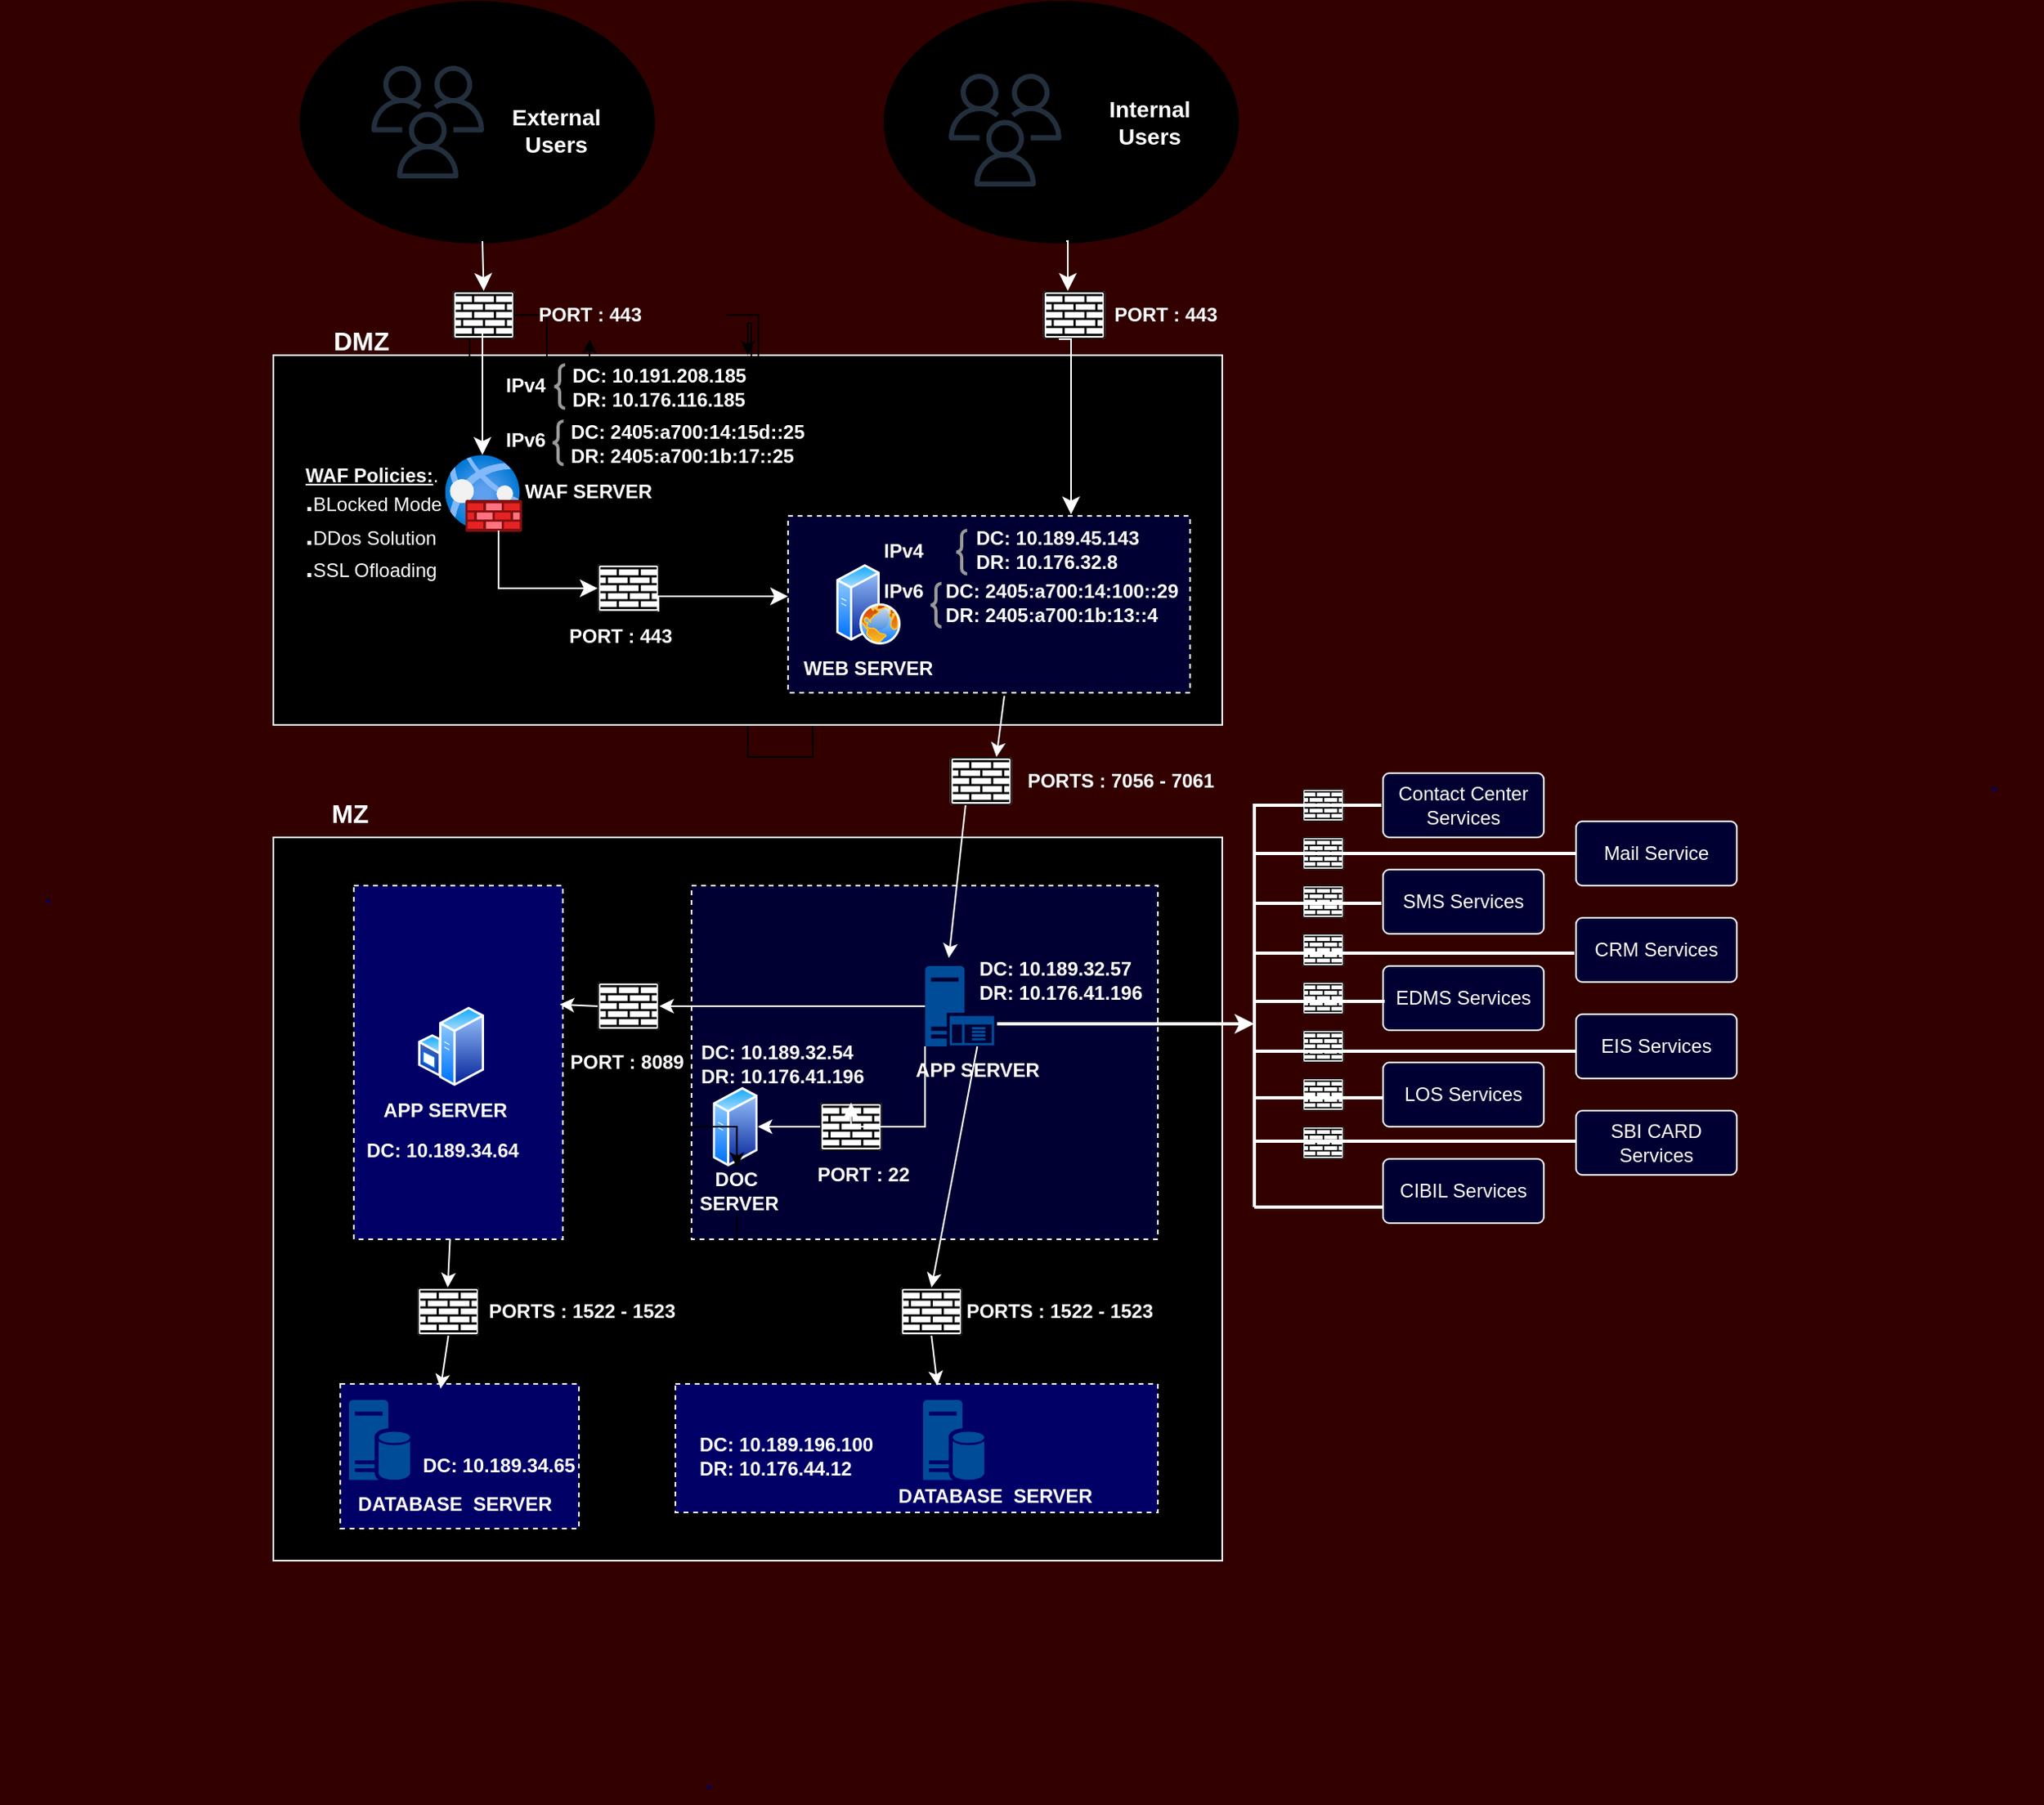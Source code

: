 <mxfile version="21.7.1" type="github">
  <diagram name="Page-1" id="oqXGERug1uuN-IvBzlKQ">
    <mxGraphModel dx="1642" dy="1158" grid="0" gridSize="10" guides="1" tooltips="1" connect="1" arrows="1" fold="1" page="0" pageScale="1" pageWidth="827" pageHeight="1169" background="#330000" math="0" shadow="0">
      <root>
        <mxCell id="0" />
        <mxCell id="1" parent="0" />
        <mxCell id="LO9D87MCyvLMnB-GvMRJ-3" style="edgeStyle=orthogonalEdgeStyle;rounded=0;orthogonalLoop=1;jettySize=auto;html=1;exitX=0.5;exitY=1;exitDx=0;exitDy=0;labelBackgroundColor=none;fontColor=default;" parent="1" source="LO9D87MCyvLMnB-GvMRJ-1" edge="1">
          <mxGeometry relative="1" as="geometry">
            <mxPoint x="345" y="300" as="targetPoint" />
          </mxGeometry>
        </mxCell>
        <mxCell id="LO9D87MCyvLMnB-GvMRJ-1" value="" style="rounded=0;whiteSpace=wrap;html=1;labelBackgroundColor=none;fillColor=#000000;strokeColor=#FFFFFF;" parent="1" vertex="1">
          <mxGeometry x="10" y="90" width="590" height="230" as="geometry" />
        </mxCell>
        <mxCell id="LO9D87MCyvLMnB-GvMRJ-2" value="" style="rounded=0;whiteSpace=wrap;html=1;labelBackgroundColor=none;fillColor=#000000;strokeColor=#FFFFFF;" parent="1" vertex="1">
          <mxGeometry x="10" y="390" width="590" height="450" as="geometry" />
        </mxCell>
        <mxCell id="LO9D87MCyvLMnB-GvMRJ-4" value="" style="rounded=0;whiteSpace=wrap;html=1;dashed=1;labelBackgroundColor=none;strokeColor=#FFFFFF;fillColor=#000033;" parent="1" vertex="1">
          <mxGeometry x="270" y="420" width="290" height="220" as="geometry" />
        </mxCell>
        <mxCell id="LO9D87MCyvLMnB-GvMRJ-5" value="" style="rounded=0;whiteSpace=wrap;html=1;dashed=1;labelBackgroundColor=none;strokeColor=#FFFFFF;fillColor=#000066;" parent="1" vertex="1">
          <mxGeometry x="260" y="730" width="300" height="80" as="geometry" />
        </mxCell>
        <mxCell id="LO9D87MCyvLMnB-GvMRJ-12" value="" style="image;aspect=fixed;html=1;points=[];align=center;fontSize=12;image=img/lib/azure2/networking/Web_Application_Firewall_Policies_WAF.svg;labelBackgroundColor=none;" parent="1" vertex="1">
          <mxGeometry x="116.8" y="152" width="48" height="48" as="geometry" />
        </mxCell>
        <mxCell id="0uc-5ro3ScA0iMTsEKho-19" value="" style="edgeStyle=orthogonalEdgeStyle;rounded=0;orthogonalLoop=1;jettySize=auto;html=1;" parent="1" source="LO9D87MCyvLMnB-GvMRJ-13" target="LO9D87MCyvLMnB-GvMRJ-17" edge="1">
          <mxGeometry relative="1" as="geometry" />
        </mxCell>
        <mxCell id="LO9D87MCyvLMnB-GvMRJ-13" value="" style="rounded=0;whiteSpace=wrap;html=1;dashed=1;labelBackgroundColor=none;fillColor=#000033;strokeColor=#FFFFFF;" parent="1" vertex="1">
          <mxGeometry x="330" y="190" width="250" height="110" as="geometry" />
        </mxCell>
        <mxCell id="LO9D87MCyvLMnB-GvMRJ-15" value="" style="image;aspect=fixed;perimeter=ellipsePerimeter;html=1;align=center;shadow=0;dashed=0;spacingTop=3;image=img/lib/active_directory/web_server.svg;labelBackgroundColor=none;" parent="1" vertex="1">
          <mxGeometry x="360" y="220" width="40" height="50" as="geometry" />
        </mxCell>
        <mxCell id="LO9D87MCyvLMnB-GvMRJ-17" value="" style="sketch=0;points=[[0.015,0.015,0],[0.985,0.015,0],[0.985,0.985,0],[0.015,0.985,0],[0.25,0,0],[0.5,0,0],[0.75,0,0],[1,0.25,0],[1,0.5,0],[1,0.75,0],[0.75,1,0],[0.5,1,0],[0.25,1,0],[0,0.75,0],[0,0.5,0],[0,0.25,0]];verticalLabelPosition=bottom;html=1;verticalAlign=top;aspect=fixed;align=center;pointerEvents=1;shape=mxgraph.cisco19.rect;prIcon=firewall;labelBackgroundColor=none;" parent="1" vertex="1">
          <mxGeometry x="211.6" y="220" width="38.4" height="30" as="geometry" />
        </mxCell>
        <mxCell id="LO9D87MCyvLMnB-GvMRJ-18" value="" style="sketch=0;points=[[0.015,0.015,0],[0.985,0.015,0],[0.985,0.985,0],[0.015,0.985,0],[0.25,0,0],[0.5,0,0],[0.75,0,0],[1,0.25,0],[1,0.5,0],[1,0.75,0],[0.75,1,0],[0.5,1,0],[0.25,1,0],[0,0.75,0],[0,0.5,0],[0,0.25,0]];verticalLabelPosition=bottom;html=1;verticalAlign=top;aspect=fixed;align=center;pointerEvents=1;shape=mxgraph.cisco19.rect;prIcon=firewall;labelBackgroundColor=none;" parent="1" vertex="1">
          <mxGeometry x="430.8" y="340" width="38.4" height="30" as="geometry" />
        </mxCell>
        <mxCell id="LO9D87MCyvLMnB-GvMRJ-19" value="" style="sketch=0;points=[[0.015,0.015,0],[0.985,0.015,0],[0.985,0.985,0],[0.015,0.985,0],[0.25,0,0],[0.5,0,0],[0.75,0,0],[1,0.25,0],[1,0.5,0],[1,0.75,0],[0.75,1,0],[0.5,1,0],[0.25,1,0],[0,0.75,0],[0,0.5,0],[0,0.25,0]];verticalLabelPosition=bottom;html=1;verticalAlign=top;aspect=fixed;align=center;pointerEvents=1;shape=mxgraph.cisco19.rect;prIcon=firewall;labelBackgroundColor=none;" parent="1" vertex="1">
          <mxGeometry x="211.6" y="480" width="38.4" height="30" as="geometry" />
        </mxCell>
        <mxCell id="LO9D87MCyvLMnB-GvMRJ-20" value="" style="sketch=0;points=[[0.015,0.015,0],[0.985,0.015,0],[0.985,0.985,0],[0.015,0.985,0],[0.25,0,0],[0.5,0,0],[0.75,0,0],[1,0.25,0],[1,0.5,0],[1,0.75,0],[0.75,1,0],[0.5,1,0],[0.25,1,0],[0,0.75,0],[0,0.5,0],[0,0.25,0]];verticalLabelPosition=bottom;html=1;verticalAlign=top;aspect=fixed;align=center;pointerEvents=1;shape=mxgraph.cisco19.rect;prIcon=firewall;labelBackgroundColor=none;" parent="1" vertex="1">
          <mxGeometry x="350" y="555" width="38.4" height="30" as="geometry" />
        </mxCell>
        <mxCell id="LO9D87MCyvLMnB-GvMRJ-21" value="" style="image;aspect=fixed;perimeter=ellipsePerimeter;html=1;align=center;shadow=0;dashed=0;spacingTop=3;image=img/lib/active_directory/generic_server.svg;labelBackgroundColor=none;" parent="1" vertex="1">
          <mxGeometry x="283.2" y="545" width="28.0" height="50" as="geometry" />
        </mxCell>
        <mxCell id="LO9D87MCyvLMnB-GvMRJ-22" value="" style="sketch=0;points=[[0.015,0.015,0],[0.985,0.015,0],[0.985,0.985,0],[0.015,0.985,0],[0.25,0,0],[0.5,0,0],[0.75,0,0],[1,0.25,0],[1,0.5,0],[1,0.75,0],[0.75,1,0],[0.5,1,0],[0.25,1,0],[0,0.75,0],[0,0.5,0],[0,0.25,0]];verticalLabelPosition=bottom;html=1;verticalAlign=top;aspect=fixed;align=center;pointerEvents=1;shape=mxgraph.cisco19.rect;prIcon=firewall;labelBackgroundColor=none;" parent="1" vertex="1">
          <mxGeometry x="400" y="670" width="38.4" height="30" as="geometry" />
        </mxCell>
        <mxCell id="LO9D87MCyvLMnB-GvMRJ-25" value="DMZ&amp;nbsp;" style="text;html=1;align=center;verticalAlign=middle;whiteSpace=wrap;rounded=0;fontStyle=1;labelBackgroundColor=none;fontColor=#FFFFFF;fontSize=16;" parent="1" vertex="1">
          <mxGeometry x="36.6" y="66" width="60" height="30" as="geometry" />
        </mxCell>
        <mxCell id="LO9D87MCyvLMnB-GvMRJ-26" value="" style="sketch=0;aspect=fixed;pointerEvents=1;shadow=0;dashed=0;html=1;strokeColor=none;labelPosition=center;verticalLabelPosition=bottom;verticalAlign=top;align=center;fillColor=#004C99;shape=mxgraph.mscae.enterprise.database_server" parent="1" vertex="1">
          <mxGeometry x="414" y="740" width="38" height="50" as="geometry" />
        </mxCell>
        <mxCell id="LO9D87MCyvLMnB-GvMRJ-28" value="Mail Service" style="rounded=1;arcSize=10;whiteSpace=wrap;html=1;align=center;fontColor=#FFFFFF;fillColor=#000033;strokeColor=#FFFFFF;" parent="1" vertex="1">
          <mxGeometry x="820" y="380" width="100" height="40" as="geometry" />
        </mxCell>
        <mxCell id="LO9D87MCyvLMnB-GvMRJ-27" value="" style="sketch=0;aspect=fixed;pointerEvents=1;shadow=0;dashed=0;html=1;strokeColor=none;labelPosition=center;verticalLabelPosition=bottom;verticalAlign=top;align=center;fillColor=#004C99;shape=mxgraph.mscae.enterprise.application_server" parent="1" vertex="1">
          <mxGeometry x="415.2" y="470" width="43" height="50" as="geometry" />
        </mxCell>
        <mxCell id="LO9D87MCyvLMnB-GvMRJ-29" value="SMS Services" style="rounded=1;arcSize=10;whiteSpace=wrap;html=1;align=center;fontColor=#FFFFFF;fillColor=#000033;strokeColor=#FFFFFF;" parent="1" vertex="1">
          <mxGeometry x="700" y="410" width="100" height="40" as="geometry" />
        </mxCell>
        <mxCell id="LO9D87MCyvLMnB-GvMRJ-30" value="CRM Services" style="rounded=1;arcSize=10;whiteSpace=wrap;html=1;align=center;fontColor=#FFFFFF;fillColor=#000033;strokeColor=#FFFFFF;" parent="1" vertex="1">
          <mxGeometry x="820" y="440" width="100" height="40" as="geometry" />
        </mxCell>
        <mxCell id="LO9D87MCyvLMnB-GvMRJ-31" value="Contact Center Services" style="rounded=1;arcSize=10;whiteSpace=wrap;html=1;align=center;fontColor=#FFFFFF;fillColor=#000033;strokeColor=#FFFFFF;" parent="1" vertex="1">
          <mxGeometry x="700" y="350" width="100" height="40" as="geometry" />
        </mxCell>
        <mxCell id="LO9D87MCyvLMnB-GvMRJ-32" value="EDMS Services" style="rounded=1;arcSize=10;whiteSpace=wrap;html=1;align=center;fontColor=#FFFFFF;fillColor=#000033;strokeColor=#FFFFFF;" parent="1" vertex="1">
          <mxGeometry x="700" y="470" width="100" height="40" as="geometry" />
        </mxCell>
        <mxCell id="LO9D87MCyvLMnB-GvMRJ-33" value="LOS Services" style="rounded=1;arcSize=10;whiteSpace=wrap;html=1;align=center;fontColor=#FFFFFF;fillColor=#000033;strokeColor=#FFFFFF;" parent="1" vertex="1">
          <mxGeometry x="700" y="530" width="100" height="40" as="geometry" />
        </mxCell>
        <mxCell id="LO9D87MCyvLMnB-GvMRJ-34" value="EIS Services" style="rounded=1;arcSize=10;whiteSpace=wrap;html=1;align=center;fontColor=#FFFFFF;fillColor=#000033;strokeColor=#FFFFFF;" parent="1" vertex="1">
          <mxGeometry x="820" y="500" width="100" height="40" as="geometry" />
        </mxCell>
        <mxCell id="LO9D87MCyvLMnB-GvMRJ-35" value="MZ&amp;nbsp;" style="text;html=1;align=center;verticalAlign=middle;whiteSpace=wrap;rounded=0;fontStyle=1;labelBackgroundColor=none;fontColor=#FFFFFF;fontSize=16;" parent="1" vertex="1">
          <mxGeometry x="30.0" y="360" width="60" height="30" as="geometry" />
        </mxCell>
        <mxCell id="LO9D87MCyvLMnB-GvMRJ-36" value="SBI CARD Services" style="rounded=1;arcSize=10;whiteSpace=wrap;html=1;align=center;fontColor=#FFFFFF;fillColor=#000033;strokeColor=#FFFFFF;" parent="1" vertex="1">
          <mxGeometry x="820" y="560" width="100" height="40" as="geometry" />
        </mxCell>
        <mxCell id="LO9D87MCyvLMnB-GvMRJ-39" value="" style="rounded=0;whiteSpace=wrap;html=1;dashed=1;labelBackgroundColor=none;strokeColor=#FFFFFF;fillColor=#000066;" parent="1" vertex="1">
          <mxGeometry x="60" y="420" width="130" height="220" as="geometry" />
        </mxCell>
        <mxCell id="LO9D87MCyvLMnB-GvMRJ-40" value="" style="rounded=0;whiteSpace=wrap;html=1;dashed=1;labelBackgroundColor=none;strokeColor=#FFFFFF;fillColor=#000066;" parent="1" vertex="1">
          <mxGeometry x="51.6" y="730" width="148.4" height="90" as="geometry" />
        </mxCell>
        <mxCell id="LO9D87MCyvLMnB-GvMRJ-42" value="" style="sketch=0;aspect=fixed;pointerEvents=1;shadow=0;dashed=0;html=1;strokeColor=none;labelPosition=center;verticalLabelPosition=bottom;verticalAlign=top;align=center;fillColor=#004C99;shape=mxgraph.mscae.enterprise.database_server" parent="1" vertex="1">
          <mxGeometry x="57" y="740" width="38" height="50" as="geometry" />
        </mxCell>
        <mxCell id="LO9D87MCyvLMnB-GvMRJ-43" value="" style="image;aspect=fixed;perimeter=ellipsePerimeter;html=1;align=center;shadow=0;dashed=0;spacingTop=3;image=img/lib/active_directory/windows_server.svg;labelBackgroundColor=none;" parent="1" vertex="1">
          <mxGeometry x="100" y="495" width="41" height="50" as="geometry" />
        </mxCell>
        <mxCell id="LO9D87MCyvLMnB-GvMRJ-44" value="" style="sketch=0;points=[[0.015,0.015,0],[0.985,0.015,0],[0.985,0.985,0],[0.015,0.985,0],[0.25,0,0],[0.5,0,0],[0.75,0,0],[1,0.25,0],[1,0.5,0],[1,0.75,0],[0.75,1,0],[0.5,1,0],[0.25,1,0],[0,0.75,0],[0,0.5,0],[0,0.25,0]];verticalLabelPosition=bottom;html=1;verticalAlign=top;aspect=fixed;align=center;pointerEvents=1;shape=mxgraph.cisco19.rect;prIcon=firewall;labelBackgroundColor=none;" parent="1" vertex="1">
          <mxGeometry x="99.6" y="670" width="38.4" height="30" as="geometry" />
        </mxCell>
        <mxCell id="LO9D87MCyvLMnB-GvMRJ-49" value="" style="ellipse;whiteSpace=wrap;html=1;fillColor=#000000;" parent="1" vertex="1">
          <mxGeometry x="26.8" y="-130" width="220" height="150" as="geometry" />
        </mxCell>
        <mxCell id="LO9D87MCyvLMnB-GvMRJ-48" value="" style="sketch=0;outlineConnect=0;fontColor=#232F3E;gradientColor=none;fillColor=#232F3D;strokeColor=none;dashed=0;verticalLabelPosition=bottom;verticalAlign=top;align=center;html=1;fontSize=12;fontStyle=0;aspect=fixed;pointerEvents=1;shape=mxgraph.aws4.users;" parent="1" vertex="1">
          <mxGeometry x="71" y="-90" width="70" height="70" as="geometry" />
        </mxCell>
        <mxCell id="0uc-5ro3ScA0iMTsEKho-7" style="edgeStyle=orthogonalEdgeStyle;rounded=0;orthogonalLoop=1;jettySize=auto;html=1;exitX=1;exitY=0.5;exitDx=0;exitDy=0;exitPerimeter=0;" parent="1" source="0uc-5ro3ScA0iMTsEKho-68" target="LO9D87MCyvLMnB-GvMRJ-1" edge="1">
          <mxGeometry relative="1" as="geometry" />
        </mxCell>
        <mxCell id="0uc-5ro3ScA0iMTsEKho-17" value="" style="edgeStyle=orthogonalEdgeStyle;rounded=0;orthogonalLoop=1;jettySize=auto;html=1;" parent="1" source="LO9D87MCyvLMnB-GvMRJ-50" target="LO9D87MCyvLMnB-GvMRJ-51" edge="1">
          <mxGeometry relative="1" as="geometry" />
        </mxCell>
        <mxCell id="LO9D87MCyvLMnB-GvMRJ-50" value="" style="sketch=0;points=[[0.015,0.015,0],[0.985,0.015,0],[0.985,0.985,0],[0.015,0.985,0],[0.25,0,0],[0.5,0,0],[0.75,0,0],[1,0.25,0],[1,0.5,0],[1,0.75,0],[0.75,1,0],[0.5,1,0],[0.25,1,0],[0,0.75,0],[0,0.5,0],[0,0.25,0]];verticalLabelPosition=bottom;html=1;verticalAlign=top;aspect=fixed;align=center;pointerEvents=1;shape=mxgraph.cisco19.rect;prIcon=firewall;labelBackgroundColor=none;" parent="1" vertex="1">
          <mxGeometry x="121.6" y="50" width="38.4" height="30" as="geometry" />
        </mxCell>
        <mxCell id="LO9D87MCyvLMnB-GvMRJ-51" value="External Users" style="text;html=1;strokeColor=none;fillColor=none;align=center;verticalAlign=middle;whiteSpace=wrap;rounded=0;fontColor=#FFFFFF;fontSize=14;fontStyle=1" parent="1" vertex="1">
          <mxGeometry x="141" y="-70" width="90" height="40" as="geometry" />
        </mxCell>
        <mxCell id="LO9D87MCyvLMnB-GvMRJ-52" value="" style="ellipse;whiteSpace=wrap;html=1;fillColor=#000000;" parent="1" vertex="1">
          <mxGeometry x="390" y="-130" width="220" height="150" as="geometry" />
        </mxCell>
        <mxCell id="LO9D87MCyvLMnB-GvMRJ-53" value="" style="sketch=0;outlineConnect=0;fontColor=#232F3E;gradientColor=none;fillColor=#232F3D;strokeColor=none;dashed=0;verticalLabelPosition=bottom;verticalAlign=top;align=center;html=1;fontSize=12;fontStyle=0;aspect=fixed;pointerEvents=1;shape=mxgraph.aws4.users;" parent="1" vertex="1">
          <mxGeometry x="430" y="-85" width="70" height="70" as="geometry" />
        </mxCell>
        <mxCell id="LO9D87MCyvLMnB-GvMRJ-54" value="Internal Users" style="text;html=1;strokeColor=none;fillColor=none;align=center;verticalAlign=middle;whiteSpace=wrap;rounded=0;fontColor=#FFFFFF;fontSize=14;fontStyle=1" parent="1" vertex="1">
          <mxGeometry x="510" y="-75" width="90" height="40" as="geometry" />
        </mxCell>
        <mxCell id="LO9D87MCyvLMnB-GvMRJ-55" value="" style="sketch=0;points=[[0.015,0.015,0],[0.985,0.015,0],[0.985,0.985,0],[0.015,0.985,0],[0.25,0,0],[0.5,0,0],[0.75,0,0],[1,0.25,0],[1,0.5,0],[1,0.75,0],[0.75,1,0],[0.5,1,0],[0.25,1,0],[0,0.75,0],[0,0.5,0],[0,0.25,0]];verticalLabelPosition=bottom;html=1;verticalAlign=top;aspect=fixed;align=center;pointerEvents=1;shape=mxgraph.cisco19.rect;prIcon=firewall;labelBackgroundColor=none;" parent="1" vertex="1">
          <mxGeometry x="488.8" y="50" width="38.4" height="30" as="geometry" />
        </mxCell>
        <mxCell id="0uc-5ro3ScA0iMTsEKho-4" value="" style="edgeStyle=segmentEdgeStyle;endArrow=classic;html=1;curved=0;rounded=0;endSize=8;startSize=8;strokeColor=#FFFFFF;entryX=0.5;entryY=0;entryDx=0;entryDy=0;entryPerimeter=0;" parent="1" target="LO9D87MCyvLMnB-GvMRJ-50" edge="1">
          <mxGeometry width="50" height="50" relative="1" as="geometry">
            <mxPoint x="140" y="19" as="sourcePoint" />
            <mxPoint x="210" y="30" as="targetPoint" />
            <Array as="points">
              <mxPoint x="140" y="19" />
            </Array>
          </mxGeometry>
        </mxCell>
        <mxCell id="0uc-5ro3ScA0iMTsEKho-5" value="" style="edgeStyle=segmentEdgeStyle;endArrow=classic;html=1;curved=0;rounded=0;endSize=8;startSize=8;strokeColor=#FFFFFF;entryX=0.5;entryY=0;entryDx=0;entryDy=0;entryPerimeter=0;" parent="1" edge="1">
          <mxGeometry width="50" height="50" relative="1" as="geometry">
            <mxPoint x="503" y="19" as="sourcePoint" />
            <mxPoint x="504" y="50" as="targetPoint" />
            <Array as="points">
              <mxPoint x="503" y="19" />
            </Array>
          </mxGeometry>
        </mxCell>
        <mxCell id="0uc-5ro3ScA0iMTsEKho-10" value="" style="edgeStyle=segmentEdgeStyle;endArrow=classic;html=1;curved=0;rounded=0;endSize=8;startSize=8;" parent="1" edge="1">
          <mxGeometry width="50" height="50" relative="1" as="geometry">
            <mxPoint x="132" y="80" as="sourcePoint" />
            <mxPoint x="132" y="142" as="targetPoint" />
            <Array as="points">
              <mxPoint x="132" y="80" />
            </Array>
          </mxGeometry>
        </mxCell>
        <mxCell id="0uc-5ro3ScA0iMTsEKho-12" value="" style="edgeStyle=segmentEdgeStyle;endArrow=classic;html=1;curved=0;rounded=0;endSize=8;startSize=8;strokeColor=#FFFFFF;" parent="1" target="LO9D87MCyvLMnB-GvMRJ-12" edge="1">
          <mxGeometry width="50" height="50" relative="1" as="geometry">
            <mxPoint x="140" y="74" as="sourcePoint" />
            <mxPoint x="141" y="105" as="targetPoint" />
            <Array as="points">
              <mxPoint x="140" y="120" />
              <mxPoint x="140" y="120" />
            </Array>
          </mxGeometry>
        </mxCell>
        <mxCell id="0uc-5ro3ScA0iMTsEKho-15" value="" style="edgeStyle=segmentEdgeStyle;endArrow=classic;html=1;curved=0;rounded=0;endSize=8;startSize=8;strokeColor=#FFFFFF;exitX=0.25;exitY=1;exitDx=0;exitDy=0;exitPerimeter=0;" parent="1" source="LO9D87MCyvLMnB-GvMRJ-55" edge="1">
          <mxGeometry width="50" height="50" relative="1" as="geometry">
            <mxPoint x="506" y="111" as="sourcePoint" />
            <mxPoint x="506" y="189" as="targetPoint" />
            <Array as="points">
              <mxPoint x="506" y="80" />
            </Array>
          </mxGeometry>
        </mxCell>
        <mxCell id="0uc-5ro3ScA0iMTsEKho-16" value="" style="edgeStyle=segmentEdgeStyle;endArrow=classic;html=1;curved=0;rounded=0;endSize=8;startSize=8;strokeColor=#FFFFFF;entryX=0;entryY=0.5;entryDx=0;entryDy=0;entryPerimeter=0;" parent="1" target="LO9D87MCyvLMnB-GvMRJ-17" edge="1">
          <mxGeometry width="50" height="50" relative="1" as="geometry">
            <mxPoint x="150" y="199" as="sourcePoint" />
            <mxPoint x="150" y="277" as="targetPoint" />
            <Array as="points">
              <mxPoint x="150" y="235" />
            </Array>
          </mxGeometry>
        </mxCell>
        <mxCell id="0uc-5ro3ScA0iMTsEKho-18" value="" style="edgeStyle=segmentEdgeStyle;endArrow=classic;html=1;curved=0;rounded=0;endSize=8;startSize=8;strokeColor=#FFFFFF;exitX=0.985;exitY=0.985;exitDx=0;exitDy=0;exitPerimeter=0;" parent="1" source="LO9D87MCyvLMnB-GvMRJ-17" target="LO9D87MCyvLMnB-GvMRJ-13" edge="1">
          <mxGeometry width="50" height="50" relative="1" as="geometry">
            <mxPoint x="304" y="206" as="sourcePoint" />
            <mxPoint x="320" y="240" as="targetPoint" />
            <Array as="points">
              <mxPoint x="249" y="240" />
            </Array>
          </mxGeometry>
        </mxCell>
        <mxCell id="0uc-5ro3ScA0iMTsEKho-22" value="" style="endArrow=classic;html=1;rounded=0;strokeColor=#FFFFFF;exitX=0.25;exitY=1;exitDx=0;exitDy=0;exitPerimeter=0;" parent="1" source="LO9D87MCyvLMnB-GvMRJ-18" edge="1">
          <mxGeometry width="50" height="50" relative="1" as="geometry">
            <mxPoint x="448" y="375" as="sourcePoint" />
            <mxPoint x="430" y="465" as="targetPoint" />
          </mxGeometry>
        </mxCell>
        <mxCell id="0uc-5ro3ScA0iMTsEKho-23" value="" style="endArrow=classic;html=1;rounded=0;exitX=0.538;exitY=1.018;exitDx=0;exitDy=0;exitPerimeter=0;entryX=0.75;entryY=0;entryDx=0;entryDy=0;entryPerimeter=0;strokeColor=#FFFFFF;" parent="1" source="LO9D87MCyvLMnB-GvMRJ-13" target="LO9D87MCyvLMnB-GvMRJ-18" edge="1">
          <mxGeometry width="50" height="50" relative="1" as="geometry">
            <mxPoint x="390" y="390" as="sourcePoint" />
            <mxPoint x="440" y="340" as="targetPoint" />
          </mxGeometry>
        </mxCell>
        <mxCell id="0uc-5ro3ScA0iMTsEKho-24" value="" style="endArrow=classic;html=1;rounded=0;exitX=0;exitY=0.5;exitDx=0;exitDy=0;exitPerimeter=0;entryX=1;entryY=0.5;entryDx=0;entryDy=0;entryPerimeter=0;strokeColor=#FFFFFF;" parent="1" source="LO9D87MCyvLMnB-GvMRJ-27" target="LO9D87MCyvLMnB-GvMRJ-19" edge="1">
          <mxGeometry width="50" height="50" relative="1" as="geometry">
            <mxPoint x="390" y="590" as="sourcePoint" />
            <mxPoint x="440" y="540" as="targetPoint" />
          </mxGeometry>
        </mxCell>
        <mxCell id="0uc-5ro3ScA0iMTsEKho-25" value="" style="edgeStyle=elbowEdgeStyle;elbow=vertical;endArrow=classic;html=1;curved=0;rounded=0;endSize=8;startSize=8;exitX=0;exitY=1;exitDx=0;exitDy=0;exitPerimeter=0;entryX=0.5;entryY=0;entryDx=0;entryDy=0;entryPerimeter=0;strokeColor=#FFFFFF;" parent="1" source="LO9D87MCyvLMnB-GvMRJ-27" target="LO9D87MCyvLMnB-GvMRJ-20" edge="1">
          <mxGeometry width="50" height="50" relative="1" as="geometry">
            <mxPoint x="390" y="590" as="sourcePoint" />
            <mxPoint x="440" y="540" as="targetPoint" />
            <Array as="points">
              <mxPoint x="415" y="570" />
            </Array>
          </mxGeometry>
        </mxCell>
        <mxCell id="0uc-5ro3ScA0iMTsEKho-26" value="" style="endArrow=classic;html=1;rounded=0;exitX=0;exitY=0.5;exitDx=0;exitDy=0;exitPerimeter=0;entryX=1;entryY=0.5;entryDx=0;entryDy=0;strokeColor=#FFFFFF;" parent="1" source="LO9D87MCyvLMnB-GvMRJ-20" target="LO9D87MCyvLMnB-GvMRJ-21" edge="1">
          <mxGeometry width="50" height="50" relative="1" as="geometry">
            <mxPoint x="390" y="590" as="sourcePoint" />
            <mxPoint x="440" y="540" as="targetPoint" />
          </mxGeometry>
        </mxCell>
        <mxCell id="0uc-5ro3ScA0iMTsEKho-27" value="" style="endArrow=classic;html=1;rounded=0;entryX=0.5;entryY=0;entryDx=0;entryDy=0;entryPerimeter=0;strokeColor=#FFFFFF;exitX=0.5;exitY=0;exitDx=0;exitDy=0;" parent="1" source="0uc-5ro3ScA0iMTsEKho-57" target="LO9D87MCyvLMnB-GvMRJ-22" edge="1">
          <mxGeometry width="50" height="50" relative="1" as="geometry">
            <mxPoint x="390" y="590" as="sourcePoint" />
            <mxPoint x="440" y="540" as="targetPoint" />
          </mxGeometry>
        </mxCell>
        <mxCell id="0uc-5ro3ScA0iMTsEKho-28" value="" style="endArrow=classic;html=1;rounded=0;exitX=0;exitY=0.5;exitDx=0;exitDy=0;exitPerimeter=0;entryX=0.985;entryY=0.336;entryDx=0;entryDy=0;entryPerimeter=0;strokeColor=#FFFFFF;" parent="1" source="LO9D87MCyvLMnB-GvMRJ-19" target="LO9D87MCyvLMnB-GvMRJ-39" edge="1">
          <mxGeometry width="50" height="50" relative="1" as="geometry">
            <mxPoint x="390" y="590" as="sourcePoint" />
            <mxPoint x="440" y="540" as="targetPoint" />
          </mxGeometry>
        </mxCell>
        <mxCell id="0uc-5ro3ScA0iMTsEKho-29" value="" style="endArrow=classic;html=1;rounded=0;exitX=0.5;exitY=1;exitDx=0;exitDy=0;exitPerimeter=0;entryX=0.543;entryY=0.013;entryDx=0;entryDy=0;entryPerimeter=0;strokeColor=#FFFFFF;" parent="1" source="LO9D87MCyvLMnB-GvMRJ-22" target="LO9D87MCyvLMnB-GvMRJ-5" edge="1">
          <mxGeometry width="50" height="50" relative="1" as="geometry">
            <mxPoint x="390" y="590" as="sourcePoint" />
            <mxPoint x="440" y="540" as="targetPoint" />
          </mxGeometry>
        </mxCell>
        <mxCell id="0uc-5ro3ScA0iMTsEKho-30" value="" style="endArrow=classic;html=1;rounded=0;entryX=0.75;entryY=0;entryDx=0;entryDy=0;entryPerimeter=0;strokeColor=#FFFFFF;" parent="1" source="LO9D87MCyvLMnB-GvMRJ-39" edge="1">
          <mxGeometry width="50" height="50" relative="1" as="geometry">
            <mxPoint x="115" y="640" as="sourcePoint" />
            <mxPoint x="118.4" y="670" as="targetPoint" />
          </mxGeometry>
        </mxCell>
        <mxCell id="0uc-5ro3ScA0iMTsEKho-31" value="" style="endArrow=classic;html=1;rounded=0;exitX=0.5;exitY=1;exitDx=0;exitDy=0;exitPerimeter=0;entryX=0.42;entryY=0.033;entryDx=0;entryDy=0;strokeColor=#FFFFFF;entryPerimeter=0;" parent="1" source="LO9D87MCyvLMnB-GvMRJ-44" target="LO9D87MCyvLMnB-GvMRJ-40" edge="1">
          <mxGeometry width="50" height="50" relative="1" as="geometry">
            <mxPoint x="390" y="590" as="sourcePoint" />
            <mxPoint x="440" y="540" as="targetPoint" />
          </mxGeometry>
        </mxCell>
        <mxCell id="0uc-5ro3ScA0iMTsEKho-32" value="" style="sketch=0;points=[[0.015,0.015,0],[0.985,0.015,0],[0.985,0.985,0],[0.015,0.985,0],[0.25,0,0],[0.5,0,0],[0.75,0,0],[1,0.25,0],[1,0.5,0],[1,0.75,0],[0.75,1,0],[0.5,1,0],[0.25,1,0],[0,0.75,0],[0,0.5,0],[0,0.25,0]];verticalLabelPosition=bottom;html=1;verticalAlign=top;aspect=fixed;align=center;pointerEvents=1;shape=mxgraph.cisco19.rect;prIcon=firewall;labelBackgroundColor=none;" parent="1" vertex="1">
          <mxGeometry x="650" y="420" width="25.6" height="20" as="geometry" />
        </mxCell>
        <mxCell id="0uc-5ro3ScA0iMTsEKho-33" value="" style="sketch=0;points=[[0.015,0.015,0],[0.985,0.015,0],[0.985,0.985,0],[0.015,0.985,0],[0.25,0,0],[0.5,0,0],[0.75,0,0],[1,0.25,0],[1,0.5,0],[1,0.75,0],[0.75,1,0],[0.5,1,0],[0.25,1,0],[0,0.75,0],[0,0.5,0],[0,0.25,0]];verticalLabelPosition=bottom;html=1;verticalAlign=top;aspect=fixed;align=center;pointerEvents=1;shape=mxgraph.cisco19.rect;prIcon=firewall;labelBackgroundColor=none;" parent="1" vertex="1">
          <mxGeometry x="650" y="390" width="25.6" height="20" as="geometry" />
        </mxCell>
        <mxCell id="0uc-5ro3ScA0iMTsEKho-35" value="" style="sketch=0;points=[[0.015,0.015,0],[0.985,0.015,0],[0.985,0.985,0],[0.015,0.985,0],[0.25,0,0],[0.5,0,0],[0.75,0,0],[1,0.25,0],[1,0.5,0],[1,0.75,0],[0.75,1,0],[0.5,1,0],[0.25,1,0],[0,0.75,0],[0,0.5,0],[0,0.25,0]];verticalLabelPosition=bottom;html=1;verticalAlign=top;aspect=fixed;align=center;pointerEvents=1;shape=mxgraph.cisco19.rect;prIcon=firewall;labelBackgroundColor=none;" parent="1" vertex="1">
          <mxGeometry x="650" y="450" width="25.6" height="20" as="geometry" />
        </mxCell>
        <mxCell id="0uc-5ro3ScA0iMTsEKho-34" value="" style="sketch=0;points=[[0.015,0.015,0],[0.985,0.015,0],[0.985,0.985,0],[0.015,0.985,0],[0.25,0,0],[0.5,0,0],[0.75,0,0],[1,0.25,0],[1,0.5,0],[1,0.75,0],[0.75,1,0],[0.5,1,0],[0.25,1,0],[0,0.75,0],[0,0.5,0],[0,0.25,0]];verticalLabelPosition=bottom;html=1;verticalAlign=top;aspect=fixed;align=center;pointerEvents=1;shape=mxgraph.cisco19.rect;prIcon=firewall;labelBackgroundColor=none;" parent="1" vertex="1">
          <mxGeometry x="650" y="360" width="25.6" height="20" as="geometry" />
        </mxCell>
        <mxCell id="0uc-5ro3ScA0iMTsEKho-36" value="" style="sketch=0;points=[[0.015,0.015,0],[0.985,0.015,0],[0.985,0.985,0],[0.015,0.985,0],[0.25,0,0],[0.5,0,0],[0.75,0,0],[1,0.25,0],[1,0.5,0],[1,0.75,0],[0.75,1,0],[0.5,1,0],[0.25,1,0],[0,0.75,0],[0,0.5,0],[0,0.25,0]];verticalLabelPosition=bottom;html=1;verticalAlign=top;aspect=fixed;align=center;pointerEvents=1;shape=mxgraph.cisco19.rect;prIcon=firewall;labelBackgroundColor=none;" parent="1" vertex="1">
          <mxGeometry x="650" y="480" width="25.6" height="20" as="geometry" />
        </mxCell>
        <mxCell id="0uc-5ro3ScA0iMTsEKho-37" value="" style="sketch=0;points=[[0.015,0.015,0],[0.985,0.015,0],[0.985,0.985,0],[0.015,0.985,0],[0.25,0,0],[0.5,0,0],[0.75,0,0],[1,0.25,0],[1,0.5,0],[1,0.75,0],[0.75,1,0],[0.5,1,0],[0.25,1,0],[0,0.75,0],[0,0.5,0],[0,0.25,0]];verticalLabelPosition=bottom;html=1;verticalAlign=top;aspect=fixed;align=center;pointerEvents=1;shape=mxgraph.cisco19.rect;prIcon=firewall;labelBackgroundColor=none;" parent="1" vertex="1">
          <mxGeometry x="650" y="510" width="25.6" height="20" as="geometry" />
        </mxCell>
        <mxCell id="0uc-5ro3ScA0iMTsEKho-38" value="" style="sketch=0;points=[[0.015,0.015,0],[0.985,0.015,0],[0.985,0.985,0],[0.015,0.985,0],[0.25,0,0],[0.5,0,0],[0.75,0,0],[1,0.25,0],[1,0.5,0],[1,0.75,0],[0.75,1,0],[0.5,1,0],[0.25,1,0],[0,0.75,0],[0,0.5,0],[0,0.25,0]];verticalLabelPosition=bottom;html=1;verticalAlign=top;aspect=fixed;align=center;pointerEvents=1;shape=mxgraph.cisco19.rect;prIcon=firewall;labelBackgroundColor=none;" parent="1" vertex="1">
          <mxGeometry x="650" y="540" width="25.6" height="20" as="geometry" />
        </mxCell>
        <mxCell id="0uc-5ro3ScA0iMTsEKho-39" value="" style="sketch=0;points=[[0.015,0.015,0],[0.985,0.015,0],[0.985,0.985,0],[0.015,0.985,0],[0.25,0,0],[0.5,0,0],[0.75,0,0],[1,0.25,0],[1,0.5,0],[1,0.75,0],[0.75,1,0],[0.5,1,0],[0.25,1,0],[0,0.75,0],[0,0.5,0],[0,0.25,0]];verticalLabelPosition=bottom;html=1;verticalAlign=top;aspect=fixed;align=center;pointerEvents=1;shape=mxgraph.cisco19.rect;prIcon=firewall;labelBackgroundColor=none;" parent="1" vertex="1">
          <mxGeometry x="650" y="570" width="25.6" height="20" as="geometry" />
        </mxCell>
        <mxCell id="0uc-5ro3ScA0iMTsEKho-42" value="" style="endArrow=none;html=1;rounded=0;strokeWidth=2;strokeColor=#FFFFFF;entryX=0;entryY=0.5;entryDx=0;entryDy=0;" parent="1" edge="1">
          <mxGeometry relative="1" as="geometry">
            <mxPoint x="619" y="370" as="sourcePoint" />
            <mxPoint x="699" y="370" as="targetPoint" />
          </mxGeometry>
        </mxCell>
        <mxCell id="0uc-5ro3ScA0iMTsEKho-40" value="" style="endArrow=none;html=1;rounded=0;strokeWidth=2;strokeColor=#FFFFFF;" parent="1" edge="1">
          <mxGeometry width="50" height="50" relative="1" as="geometry">
            <mxPoint x="620" y="620" as="sourcePoint" />
            <mxPoint x="620" y="370" as="targetPoint" />
          </mxGeometry>
        </mxCell>
        <mxCell id="0uc-5ro3ScA0iMTsEKho-43" value="" style="endArrow=none;html=1;rounded=0;strokeWidth=2;strokeColor=#FFFFFF;entryX=0;entryY=0.5;entryDx=0;entryDy=0;" parent="1" target="LO9D87MCyvLMnB-GvMRJ-28" edge="1">
          <mxGeometry relative="1" as="geometry">
            <mxPoint x="620" y="400" as="sourcePoint" />
            <mxPoint x="709" y="380" as="targetPoint" />
          </mxGeometry>
        </mxCell>
        <mxCell id="0uc-5ro3ScA0iMTsEKho-44" value="" style="endArrow=none;html=1;rounded=0;strokeWidth=2;strokeColor=#FFFFFF;entryX=0;entryY=0.5;entryDx=0;entryDy=0;" parent="1" edge="1">
          <mxGeometry relative="1" as="geometry">
            <mxPoint x="620" y="523" as="sourcePoint" />
            <mxPoint x="820" y="523" as="targetPoint" />
          </mxGeometry>
        </mxCell>
        <mxCell id="0uc-5ro3ScA0iMTsEKho-45" value="" style="endArrow=none;html=1;rounded=0;strokeWidth=2;strokeColor=#FFFFFF;entryX=0;entryY=0.5;entryDx=0;entryDy=0;" parent="1" edge="1">
          <mxGeometry relative="1" as="geometry">
            <mxPoint x="619" y="462" as="sourcePoint" />
            <mxPoint x="819" y="462" as="targetPoint" />
          </mxGeometry>
        </mxCell>
        <mxCell id="0uc-5ro3ScA0iMTsEKho-46" value="" style="endArrow=none;html=1;rounded=0;strokeWidth=2;strokeColor=#FFFFFF;entryX=0;entryY=0.5;entryDx=0;entryDy=0;" parent="1" edge="1">
          <mxGeometry relative="1" as="geometry">
            <mxPoint x="620" y="579" as="sourcePoint" />
            <mxPoint x="820" y="579" as="targetPoint" />
          </mxGeometry>
        </mxCell>
        <mxCell id="0uc-5ro3ScA0iMTsEKho-47" value="CIBIL Services" style="rounded=1;arcSize=10;whiteSpace=wrap;html=1;align=center;fontColor=#FFFFFF;fillColor=#000033;strokeColor=#FFFFFF;" parent="1" vertex="1">
          <mxGeometry x="700" y="590" width="100" height="40" as="geometry" />
        </mxCell>
        <mxCell id="0uc-5ro3ScA0iMTsEKho-48" value="" style="endArrow=none;html=1;rounded=0;strokeWidth=2;strokeColor=#FFFFFF;entryX=0;entryY=0.5;entryDx=0;entryDy=0;" parent="1" edge="1">
          <mxGeometry relative="1" as="geometry">
            <mxPoint x="621" y="492" as="sourcePoint" />
            <mxPoint x="701" y="492" as="targetPoint" />
          </mxGeometry>
        </mxCell>
        <mxCell id="0uc-5ro3ScA0iMTsEKho-49" value="" style="endArrow=none;html=1;rounded=0;strokeWidth=2;strokeColor=#FFFFFF;entryX=0;entryY=0.5;entryDx=0;entryDy=0;" parent="1" edge="1">
          <mxGeometry relative="1" as="geometry">
            <mxPoint x="619" y="431" as="sourcePoint" />
            <mxPoint x="699" y="431" as="targetPoint" />
          </mxGeometry>
        </mxCell>
        <mxCell id="0uc-5ro3ScA0iMTsEKho-50" value="" style="endArrow=none;html=1;rounded=0;strokeWidth=2;strokeColor=#FFFFFF;entryX=0;entryY=0.5;entryDx=0;entryDy=0;" parent="1" edge="1">
          <mxGeometry relative="1" as="geometry">
            <mxPoint x="649" y="400" as="sourcePoint" />
            <mxPoint x="729" y="400" as="targetPoint" />
          </mxGeometry>
        </mxCell>
        <mxCell id="0uc-5ro3ScA0iMTsEKho-51" value="" style="endArrow=none;html=1;rounded=0;strokeWidth=2;strokeColor=#FFFFFF;entryX=0;entryY=0.5;entryDx=0;entryDy=0;" parent="1" edge="1">
          <mxGeometry relative="1" as="geometry">
            <mxPoint x="620" y="620" as="sourcePoint" />
            <mxPoint x="700" y="620" as="targetPoint" />
          </mxGeometry>
        </mxCell>
        <mxCell id="0uc-5ro3ScA0iMTsEKho-52" value="" style="endArrow=none;html=1;rounded=0;strokeWidth=2;strokeColor=#FFFFFF;entryX=0;entryY=0.5;entryDx=0;entryDy=0;" parent="1" edge="1">
          <mxGeometry relative="1" as="geometry">
            <mxPoint x="620" y="552" as="sourcePoint" />
            <mxPoint x="700" y="552" as="targetPoint" />
          </mxGeometry>
        </mxCell>
        <mxCell id="0uc-5ro3ScA0iMTsEKho-53" value="" style="endArrow=classic;html=1;rounded=0;strokeWidth=2;strokeColor=#FFFFFF;" parent="1" edge="1">
          <mxGeometry width="50" height="50" relative="1" as="geometry">
            <mxPoint x="460" y="506" as="sourcePoint" />
            <mxPoint x="620" y="506" as="targetPoint" />
          </mxGeometry>
        </mxCell>
        <mxCell id="0uc-5ro3ScA0iMTsEKho-56" value="WEB SERVER" style="text;html=1;align=center;verticalAlign=middle;whiteSpace=wrap;rounded=0;fontStyle=1;labelBackgroundColor=none;fontColor=#FFFFFF;fontSize=12;" parent="1" vertex="1">
          <mxGeometry x="334.2" y="270" width="91.6" height="30" as="geometry" />
        </mxCell>
        <mxCell id="0uc-5ro3ScA0iMTsEKho-57" value="APP SERVER" style="text;html=1;align=center;verticalAlign=middle;whiteSpace=wrap;rounded=0;fontStyle=1;labelBackgroundColor=none;fontColor=#FFFFFF;fontSize=12;" parent="1" vertex="1">
          <mxGeometry x="401.9" y="520" width="91.6" height="30" as="geometry" />
        </mxCell>
        <mxCell id="5pVhI620SrLaMRhK8OMT-7" value="" style="edgeStyle=orthogonalEdgeStyle;rounded=0;orthogonalLoop=1;jettySize=auto;html=1;" edge="1" parent="1" source="0uc-5ro3ScA0iMTsEKho-59" target="0uc-5ro3ScA0iMTsEKho-66">
          <mxGeometry relative="1" as="geometry" />
        </mxCell>
        <mxCell id="0uc-5ro3ScA0iMTsEKho-59" value="DOC&lt;br&gt;&amp;nbsp;SERVER" style="text;html=1;align=center;verticalAlign=middle;whiteSpace=wrap;rounded=0;fontStyle=1;labelBackgroundColor=none;fontColor=#FFFFFF;fontSize=12;" parent="1" vertex="1">
          <mxGeometry x="267.4" y="595" width="61.6" height="30" as="geometry" />
        </mxCell>
        <mxCell id="0uc-5ro3ScA0iMTsEKho-60" value="WAF SERVER" style="text;html=1;align=center;verticalAlign=middle;whiteSpace=wrap;rounded=0;fontStyle=1;labelBackgroundColor=none;fontColor=#FFFFFF;fontSize=12;" parent="1" vertex="1">
          <mxGeometry x="160" y="160" width="91.6" height="30" as="geometry" />
        </mxCell>
        <mxCell id="0uc-5ro3ScA0iMTsEKho-61" value="APP SERVER" style="text;html=1;align=center;verticalAlign=middle;whiteSpace=wrap;rounded=0;fontStyle=1;labelBackgroundColor=none;fontColor=#FFFFFF;fontSize=12;" parent="1" vertex="1">
          <mxGeometry x="71" y="545" width="91.6" height="30" as="geometry" />
        </mxCell>
        <mxCell id="0uc-5ro3ScA0iMTsEKho-62" value="DATABASE&amp;nbsp; SERVER" style="text;html=1;align=center;verticalAlign=middle;whiteSpace=wrap;rounded=0;fontStyle=1;labelBackgroundColor=none;fontColor=#FFFFFF;fontSize=12;" parent="1" vertex="1">
          <mxGeometry x="58" y="790" width="130" height="30" as="geometry" />
        </mxCell>
        <mxCell id="0uc-5ro3ScA0iMTsEKho-63" value="DATABASE&amp;nbsp; SERVER" style="text;html=1;align=center;verticalAlign=middle;whiteSpace=wrap;rounded=0;fontStyle=1;labelBackgroundColor=none;fontColor=#FFFFFF;fontSize=12;" parent="1" vertex="1">
          <mxGeometry x="374" y="785" width="170" height="30" as="geometry" />
        </mxCell>
        <mxCell id="0uc-5ro3ScA0iMTsEKho-65" value="&lt;span style=&quot;&quot;&gt;PORTS : 1522 - 1523&lt;/span&gt;" style="text;html=1;align=center;verticalAlign=middle;whiteSpace=wrap;rounded=0;fontStyle=1;labelBackgroundColor=none;fontColor=#FFFFFF;fontSize=12;" parent="1" vertex="1">
          <mxGeometry x="414" y="670" width="170" height="30" as="geometry" />
        </mxCell>
        <mxCell id="0uc-5ro3ScA0iMTsEKho-66" value="&lt;span style=&quot;&quot;&gt;PORTS : 1522 - 1523&lt;/span&gt;" style="text;html=1;align=center;verticalAlign=middle;whiteSpace=wrap;rounded=0;fontStyle=1;labelBackgroundColor=none;fontColor=#FFFFFF;fontSize=12;" parent="1" vertex="1">
          <mxGeometry x="116.8" y="670" width="170" height="30" as="geometry" />
        </mxCell>
        <mxCell id="0uc-5ro3ScA0iMTsEKho-67" value="&lt;span style=&quot;&quot;&gt;PORTS : 7056 - 7061&lt;/span&gt;" style="text;html=1;align=center;verticalAlign=middle;whiteSpace=wrap;rounded=0;fontStyle=1;labelBackgroundColor=none;fontColor=#FFFFFF;fontSize=12;" parent="1" vertex="1">
          <mxGeometry x="452" y="340" width="170" height="30" as="geometry" />
        </mxCell>
        <mxCell id="0uc-5ro3ScA0iMTsEKho-69" value="" style="edgeStyle=orthogonalEdgeStyle;rounded=0;orthogonalLoop=1;jettySize=auto;html=1;exitX=1;exitY=0.5;exitDx=0;exitDy=0;exitPerimeter=0;" parent="1" source="LO9D87MCyvLMnB-GvMRJ-50" target="0uc-5ro3ScA0iMTsEKho-68" edge="1">
          <mxGeometry relative="1" as="geometry">
            <mxPoint x="160" y="65" as="sourcePoint" />
            <mxPoint x="320" y="110" as="targetPoint" />
          </mxGeometry>
        </mxCell>
        <mxCell id="0uc-5ro3ScA0iMTsEKho-68" value="&lt;span style=&quot;&quot;&gt;PORT : 443&lt;/span&gt;" style="text;html=1;align=center;verticalAlign=middle;whiteSpace=wrap;rounded=0;fontStyle=1;labelBackgroundColor=none;fontColor=#FFFFFF;fontSize=12;" parent="1" vertex="1">
          <mxGeometry x="121.6" y="50" width="170" height="30" as="geometry" />
        </mxCell>
        <mxCell id="0uc-5ro3ScA0iMTsEKho-70" value="&lt;span style=&quot;&quot;&gt;PORT : 443&lt;/span&gt;" style="text;html=1;align=center;verticalAlign=middle;whiteSpace=wrap;rounded=0;fontStyle=1;labelBackgroundColor=none;fontColor=#FFFFFF;fontSize=12;" parent="1" vertex="1">
          <mxGeometry x="141.2" y="250" width="170" height="30" as="geometry" />
        </mxCell>
        <mxCell id="0uc-5ro3ScA0iMTsEKho-72" value="" style="edgeStyle=orthogonalEdgeStyle;rounded=0;orthogonalLoop=1;jettySize=auto;html=1;" parent="1" source="0uc-5ro3ScA0iMTsEKho-71" target="0uc-5ro3ScA0iMTsEKho-59" edge="1">
          <mxGeometry relative="1" as="geometry" />
        </mxCell>
        <mxCell id="0uc-5ro3ScA0iMTsEKho-71" value="&lt;span style=&quot;&quot;&gt;PORT : 8089&lt;/span&gt;" style="text;html=1;align=center;verticalAlign=middle;whiteSpace=wrap;rounded=0;fontStyle=1;labelBackgroundColor=none;fontColor=#FFFFFF;fontSize=12;" parent="1" vertex="1">
          <mxGeometry x="190" y="515" width="80" height="30" as="geometry" />
        </mxCell>
        <mxCell id="0uc-5ro3ScA0iMTsEKho-73" value="&lt;span style=&quot;&quot;&gt;PORT : 22&lt;/span&gt;" style="text;html=1;align=center;verticalAlign=middle;whiteSpace=wrap;rounded=0;fontStyle=1;labelBackgroundColor=none;fontColor=#FFFFFF;fontSize=12;" parent="1" vertex="1">
          <mxGeometry x="291.6" y="585" width="170" height="30" as="geometry" />
        </mxCell>
        <mxCell id="0uc-5ro3ScA0iMTsEKho-74" value="&lt;span style=&quot;&quot;&gt;PORT : 443&lt;/span&gt;" style="text;html=1;align=center;verticalAlign=middle;whiteSpace=wrap;rounded=0;fontStyle=1;labelBackgroundColor=none;fontColor=#FFFFFF;fontSize=12;" parent="1" vertex="1">
          <mxGeometry x="480" y="50" width="170" height="30" as="geometry" />
        </mxCell>
        <mxCell id="5pVhI620SrLaMRhK8OMT-1" value="&lt;b&gt;&lt;font color=&quot;#ffffff&quot;&gt;DC: 10.189.45.143&lt;br&gt;DR: 10.176.32.8&amp;nbsp;&lt;/font&gt;&lt;/b&gt;" style="text;html=1;strokeColor=none;fillColor=none;align=left;verticalAlign=middle;whiteSpace=wrap;rounded=0;" vertex="1" parent="1">
          <mxGeometry x="445" y="196" width="120" height="30" as="geometry" />
        </mxCell>
        <mxCell id="5pVhI620SrLaMRhK8OMT-2" value="&lt;font color=&quot;#ffffff&quot;&gt;&lt;b&gt;&lt;div style=&quot;&quot;&gt;DC: 10.191.208.185&lt;/div&gt;DR: 10.176.116.185&lt;/b&gt;&lt;/font&gt;&lt;b&gt;&lt;font color=&quot;#ffffff&quot;&gt;&amp;nbsp;&lt;/font&gt;&lt;/b&gt;" style="text;html=1;strokeColor=none;fillColor=none;align=left;verticalAlign=middle;whiteSpace=wrap;rounded=0;" vertex="1" parent="1">
          <mxGeometry x="194" y="95" width="120" height="30" as="geometry" />
        </mxCell>
        <mxCell id="5pVhI620SrLaMRhK8OMT-3" value="&lt;b&gt;&lt;font color=&quot;#ffffff&quot;&gt;DC: 10.189.32.57&lt;br&gt;DR: 10.176.41.196&amp;nbsp;&lt;/font&gt;&lt;/b&gt;" style="text;html=1;strokeColor=none;fillColor=none;align=left;verticalAlign=middle;whiteSpace=wrap;rounded=0;" vertex="1" parent="1">
          <mxGeometry x="447" y="464" width="120" height="30" as="geometry" />
        </mxCell>
        <mxCell id="5pVhI620SrLaMRhK8OMT-4" value="&lt;b&gt;&lt;font color=&quot;#ffffff&quot;&gt;DC: 10.189.196.100&lt;br&gt;DR: 10.176.44.12&lt;/font&gt;&lt;/b&gt;" style="text;html=1;strokeColor=none;fillColor=none;align=left;verticalAlign=middle;whiteSpace=wrap;rounded=0;" vertex="1" parent="1">
          <mxGeometry x="273" y="760" width="120" height="30" as="geometry" />
        </mxCell>
        <mxCell id="5pVhI620SrLaMRhK8OMT-5" value="&lt;b&gt;&lt;font color=&quot;#ffffff&quot;&gt;DC: 10.189.34.65&lt;br&gt;&lt;/font&gt;&lt;/b&gt;" style="text;html=1;strokeColor=none;fillColor=none;align=left;verticalAlign=middle;whiteSpace=wrap;rounded=0;" vertex="1" parent="1">
          <mxGeometry x="100.6" y="766" width="120" height="30" as="geometry" />
        </mxCell>
        <mxCell id="5pVhI620SrLaMRhK8OMT-6" value="&lt;b&gt;&lt;font color=&quot;#ffffff&quot;&gt;DC: 10.189.32.54&lt;br&gt;DR: 10.176.41.196&amp;nbsp;&lt;/font&gt;&lt;/b&gt;" style="text;html=1;strokeColor=none;fillColor=none;align=left;verticalAlign=middle;whiteSpace=wrap;rounded=0;" vertex="1" parent="1">
          <mxGeometry x="274" y="516" width="120" height="30" as="geometry" />
        </mxCell>
        <mxCell id="5pVhI620SrLaMRhK8OMT-9" value="&lt;b&gt;&lt;font color=&quot;#ffffff&quot;&gt;DC: 10.189.34.64&lt;br&gt;&lt;/font&gt;&lt;/b&gt;" style="text;html=1;strokeColor=none;fillColor=none;align=left;verticalAlign=middle;whiteSpace=wrap;rounded=0;" vertex="1" parent="1">
          <mxGeometry x="65.8" y="570" width="120" height="30" as="geometry" />
        </mxCell>
        <mxCell id="5pVhI620SrLaMRhK8OMT-17" style="edgeStyle=orthogonalEdgeStyle;rounded=0;orthogonalLoop=1;jettySize=auto;html=1;" edge="1" parent="1" target="LO9D87MCyvLMnB-GvMRJ-1">
          <mxGeometry relative="1" as="geometry">
            <mxPoint x="327.164" y="137.45" as="sourcePoint" />
          </mxGeometry>
        </mxCell>
        <mxCell id="5pVhI620SrLaMRhK8OMT-19" value="&lt;font color=&quot;#ffffff&quot;&gt;&lt;b&gt;&lt;div style=&quot;&quot;&gt;DC: 2405:a700:14:15d::25&lt;/div&gt;&lt;div style=&quot;&quot;&gt;DR: 2405:a700:1b:17::25&lt;/div&gt;&lt;/b&gt;&lt;/font&gt;" style="text;html=1;strokeColor=none;fillColor=none;align=left;verticalAlign=middle;whiteSpace=wrap;rounded=0;" vertex="1" parent="1">
          <mxGeometry x="192.6" y="130" width="158.4" height="30" as="geometry" />
        </mxCell>
        <mxCell id="5pVhI620SrLaMRhK8OMT-20" value="" style="labelPosition=right;align=left;strokeWidth=2;shape=mxgraph.mockup.markup.curlyBrace;html=1;shadow=0;dashed=0;strokeColor=#999999;direction=north;fontStyle=1" vertex="1" parent="1">
          <mxGeometry x="170" y="96" width="36" height="27" as="geometry" />
        </mxCell>
        <mxCell id="5pVhI620SrLaMRhK8OMT-21" value="" style="labelPosition=right;align=left;strokeWidth=2;shape=mxgraph.mockup.markup.curlyBrace;html=1;shadow=0;dashed=0;strokeColor=#999999;direction=north;fontStyle=1" vertex="1" parent="1">
          <mxGeometry x="169" y="131" width="36" height="27" as="geometry" />
        </mxCell>
        <mxCell id="5pVhI620SrLaMRhK8OMT-22" value="&lt;font color=&quot;#ffffff&quot;&gt;&lt;b&gt;IPv4&lt;/b&gt;&lt;/font&gt;" style="text;html=1;strokeColor=none;fillColor=none;align=center;verticalAlign=middle;whiteSpace=wrap;rounded=0;" vertex="1" parent="1">
          <mxGeometry x="137" y="94" width="60" height="30" as="geometry" />
        </mxCell>
        <mxCell id="5pVhI620SrLaMRhK8OMT-23" value="&lt;font color=&quot;#ffffff&quot;&gt;&lt;b&gt;IPv6&lt;/b&gt;&lt;/font&gt;" style="text;html=1;strokeColor=none;fillColor=none;align=center;verticalAlign=middle;whiteSpace=wrap;rounded=0;" vertex="1" parent="1">
          <mxGeometry x="137" y="128" width="60" height="30" as="geometry" />
        </mxCell>
        <mxCell id="5pVhI620SrLaMRhK8OMT-24" value="&lt;font color=&quot;#ffffff&quot;&gt;&lt;b&gt;IPv4&lt;/b&gt;&lt;/font&gt;" style="text;html=1;strokeColor=none;fillColor=none;align=center;verticalAlign=middle;whiteSpace=wrap;rounded=0;" vertex="1" parent="1">
          <mxGeometry x="372" y="197" width="60" height="30" as="geometry" />
        </mxCell>
        <mxCell id="5pVhI620SrLaMRhK8OMT-25" value="" style="labelPosition=right;align=left;strokeWidth=2;shape=mxgraph.mockup.markup.curlyBrace;html=1;shadow=0;dashed=0;strokeColor=#999999;direction=north;fontStyle=1" vertex="1" parent="1">
          <mxGeometry x="420" y="199" width="36" height="27" as="geometry" />
        </mxCell>
        <mxCell id="5pVhI620SrLaMRhK8OMT-26" value="&lt;font color=&quot;#ffffff&quot;&gt;&lt;b&gt;IPv6&lt;/b&gt;&lt;/font&gt;" style="text;html=1;strokeColor=none;fillColor=none;align=center;verticalAlign=middle;whiteSpace=wrap;rounded=0;" vertex="1" parent="1">
          <mxGeometry x="372" y="222" width="60" height="30" as="geometry" />
        </mxCell>
        <mxCell id="5pVhI620SrLaMRhK8OMT-27" value="" style="labelPosition=right;align=left;strokeWidth=2;shape=mxgraph.mockup.markup.curlyBrace;html=1;shadow=0;dashed=0;strokeColor=#999999;direction=north;fontStyle=1" vertex="1" parent="1">
          <mxGeometry x="404" y="232" width="36" height="27" as="geometry" />
        </mxCell>
        <mxCell id="5pVhI620SrLaMRhK8OMT-28" value="&lt;font color=&quot;#ffffff&quot;&gt;&lt;b&gt;&lt;div style=&quot;&quot;&gt;DC: 2405:a700:14:100::29&lt;/div&gt;DR: 2405:a700:1b:13::4&lt;/b&gt;&lt;/font&gt;&lt;b&gt;&lt;font color=&quot;#ffffff&quot;&gt;&amp;nbsp;&lt;/font&gt;&lt;/b&gt;" style="text;html=1;strokeColor=none;fillColor=none;align=left;verticalAlign=middle;whiteSpace=wrap;rounded=0;" vertex="1" parent="1">
          <mxGeometry x="426" y="229" width="152" height="30" as="geometry" />
        </mxCell>
        <mxCell id="5pVhI620SrLaMRhK8OMT-29" value="." style="text;html=1;align=center;verticalAlign=middle;whiteSpace=wrap;rounded=0;fontStyle=1;labelBackgroundColor=none;fontColor=#000066;fontSize=16;" vertex="1" parent="1">
          <mxGeometry x="-160.0" y="410" width="60" height="30" as="geometry" />
        </mxCell>
        <mxCell id="5pVhI620SrLaMRhK8OMT-30" value="&lt;b&gt;&lt;u&gt;WAF Policies:&lt;/u&gt;&lt;/b&gt;. &lt;font style=&quot;font-size: 17px;&quot;&gt;&lt;b&gt;.&lt;/b&gt;&lt;/font&gt;BLocked Mode&lt;br&gt;&lt;b style=&quot;border-color: var(--border-color); font-size: 17px;&quot;&gt;.&lt;/b&gt;DDos Solution&lt;br&gt;&lt;b style=&quot;border-color: var(--border-color); font-size: 17px;&quot;&gt;.&lt;/b&gt;SSL Ofloading" style="text;html=1;strokeColor=none;fillColor=none;align=left;verticalAlign=middle;whiteSpace=wrap;rounded=0;fontColor=#FFFFFF;" vertex="1" parent="1">
          <mxGeometry x="28" y="180" width="90" height="30" as="geometry" />
        </mxCell>
        <mxCell id="5pVhI620SrLaMRhK8OMT-31" value="." style="text;html=1;align=center;verticalAlign=middle;whiteSpace=wrap;rounded=0;fontStyle=1;labelBackgroundColor=none;fontColor=#000066;fontSize=16;" vertex="1" parent="1">
          <mxGeometry x="1050" y="340" width="60" height="30" as="geometry" />
        </mxCell>
        <mxCell id="5pVhI620SrLaMRhK8OMT-32" value="." style="text;html=1;align=center;verticalAlign=middle;whiteSpace=wrap;rounded=0;fontStyle=1;labelBackgroundColor=none;fontColor=#000066;fontSize=16;" vertex="1" parent="1">
          <mxGeometry x="251.2" y="961" width="60" height="30" as="geometry" />
        </mxCell>
      </root>
    </mxGraphModel>
  </diagram>
</mxfile>
